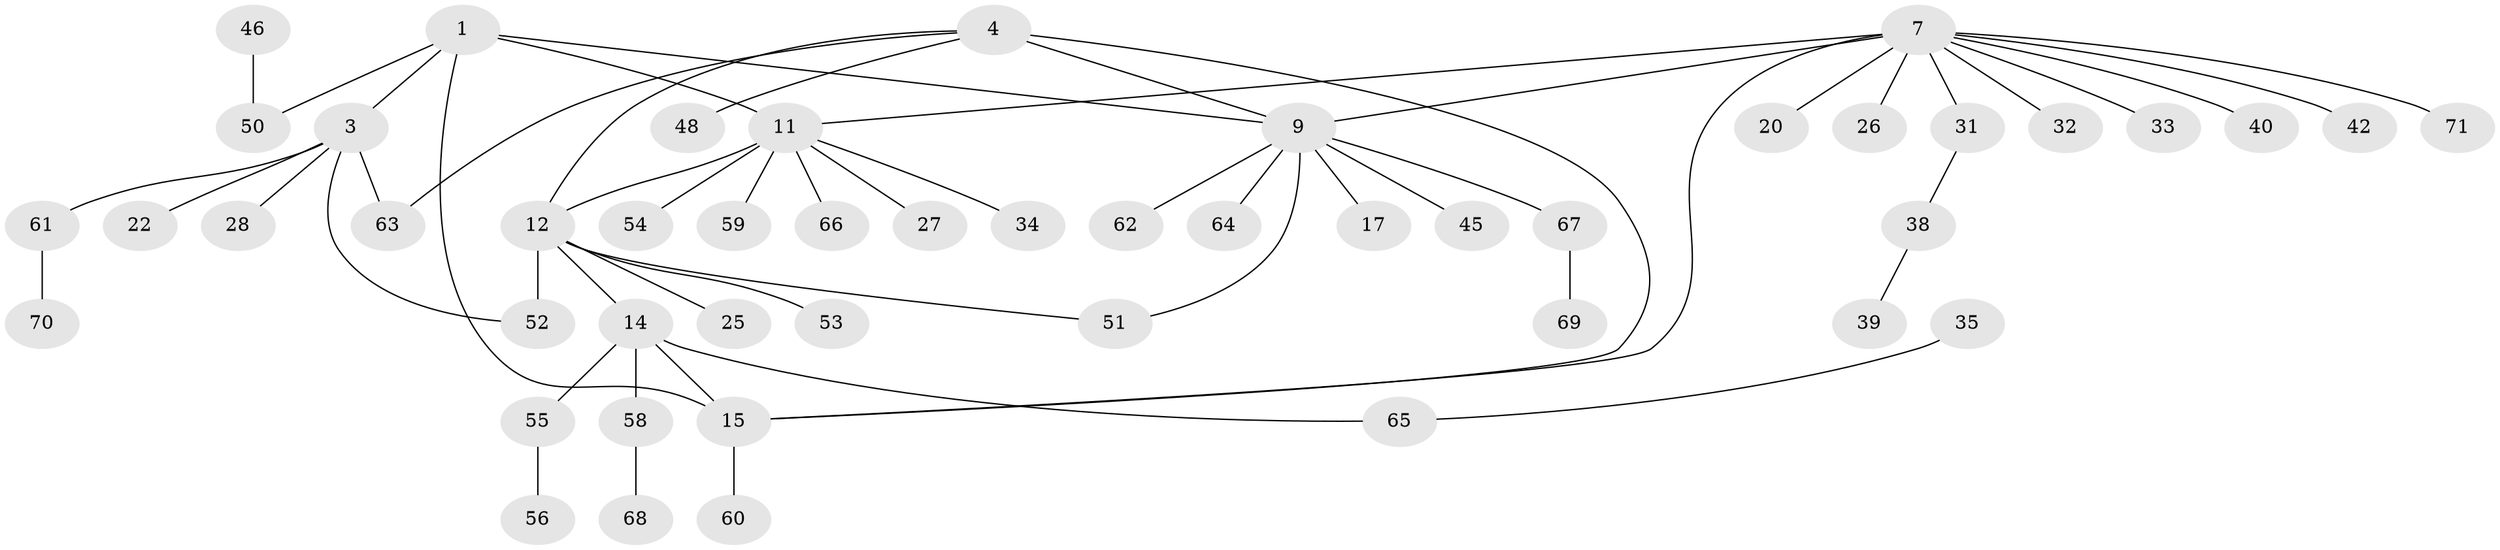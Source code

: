 // original degree distribution, {7: 0.028169014084507043, 5: 0.056338028169014086, 4: 0.08450704225352113, 6: 0.04225352112676056, 12: 0.014084507042253521, 8: 0.014084507042253521, 3: 0.07042253521126761, 1: 0.5492957746478874, 2: 0.14084507042253522}
// Generated by graph-tools (version 1.1) at 2025/57/03/04/25 21:57:33]
// undirected, 49 vertices, 56 edges
graph export_dot {
graph [start="1"]
  node [color=gray90,style=filled];
  1;
  3 [super="+2"];
  4;
  7;
  9 [super="+8+6"];
  11 [super="+10"];
  12;
  14;
  15 [super="+13"];
  17;
  20;
  22;
  25;
  26;
  27;
  28;
  31;
  32;
  33;
  34;
  35;
  38;
  39;
  40 [super="+30"];
  42;
  45;
  46;
  48;
  50 [super="+43"];
  51 [super="+16+37+47"];
  52 [super="+36"];
  53 [super="+21"];
  54;
  55;
  56;
  58;
  59;
  60;
  61 [super="+41"];
  62;
  63 [super="+57"];
  64;
  65 [super="+23"];
  66;
  67 [super="+24+29+44"];
  68;
  69;
  70;
  71;
  1 -- 3 [weight=2];
  1 -- 9 [weight=2];
  1 -- 11;
  1 -- 15;
  1 -- 50;
  3 -- 22;
  3 -- 28;
  3 -- 52;
  3 -- 61;
  3 -- 63;
  4 -- 12;
  4 -- 48;
  4 -- 15;
  4 -- 9 [weight=2];
  4 -- 63;
  7 -- 9 [weight=2];
  7 -- 11;
  7 -- 20;
  7 -- 26;
  7 -- 31;
  7 -- 32;
  7 -- 33;
  7 -- 42;
  7 -- 71;
  7 -- 15;
  7 -- 40;
  9 -- 17;
  9 -- 45 [weight=2];
  9 -- 62;
  9 -- 64;
  9 -- 51;
  9 -- 67;
  11 -- 12 [weight=2];
  11 -- 34;
  11 -- 66;
  11 -- 54;
  11 -- 27;
  11 -- 59;
  12 -- 14;
  12 -- 25;
  12 -- 52;
  12 -- 51;
  12 -- 53;
  14 -- 15 [weight=2];
  14 -- 55;
  14 -- 58;
  14 -- 65;
  15 -- 60;
  31 -- 38;
  35 -- 65;
  38 -- 39;
  46 -- 50;
  55 -- 56;
  58 -- 68;
  61 -- 70;
  67 -- 69;
}
